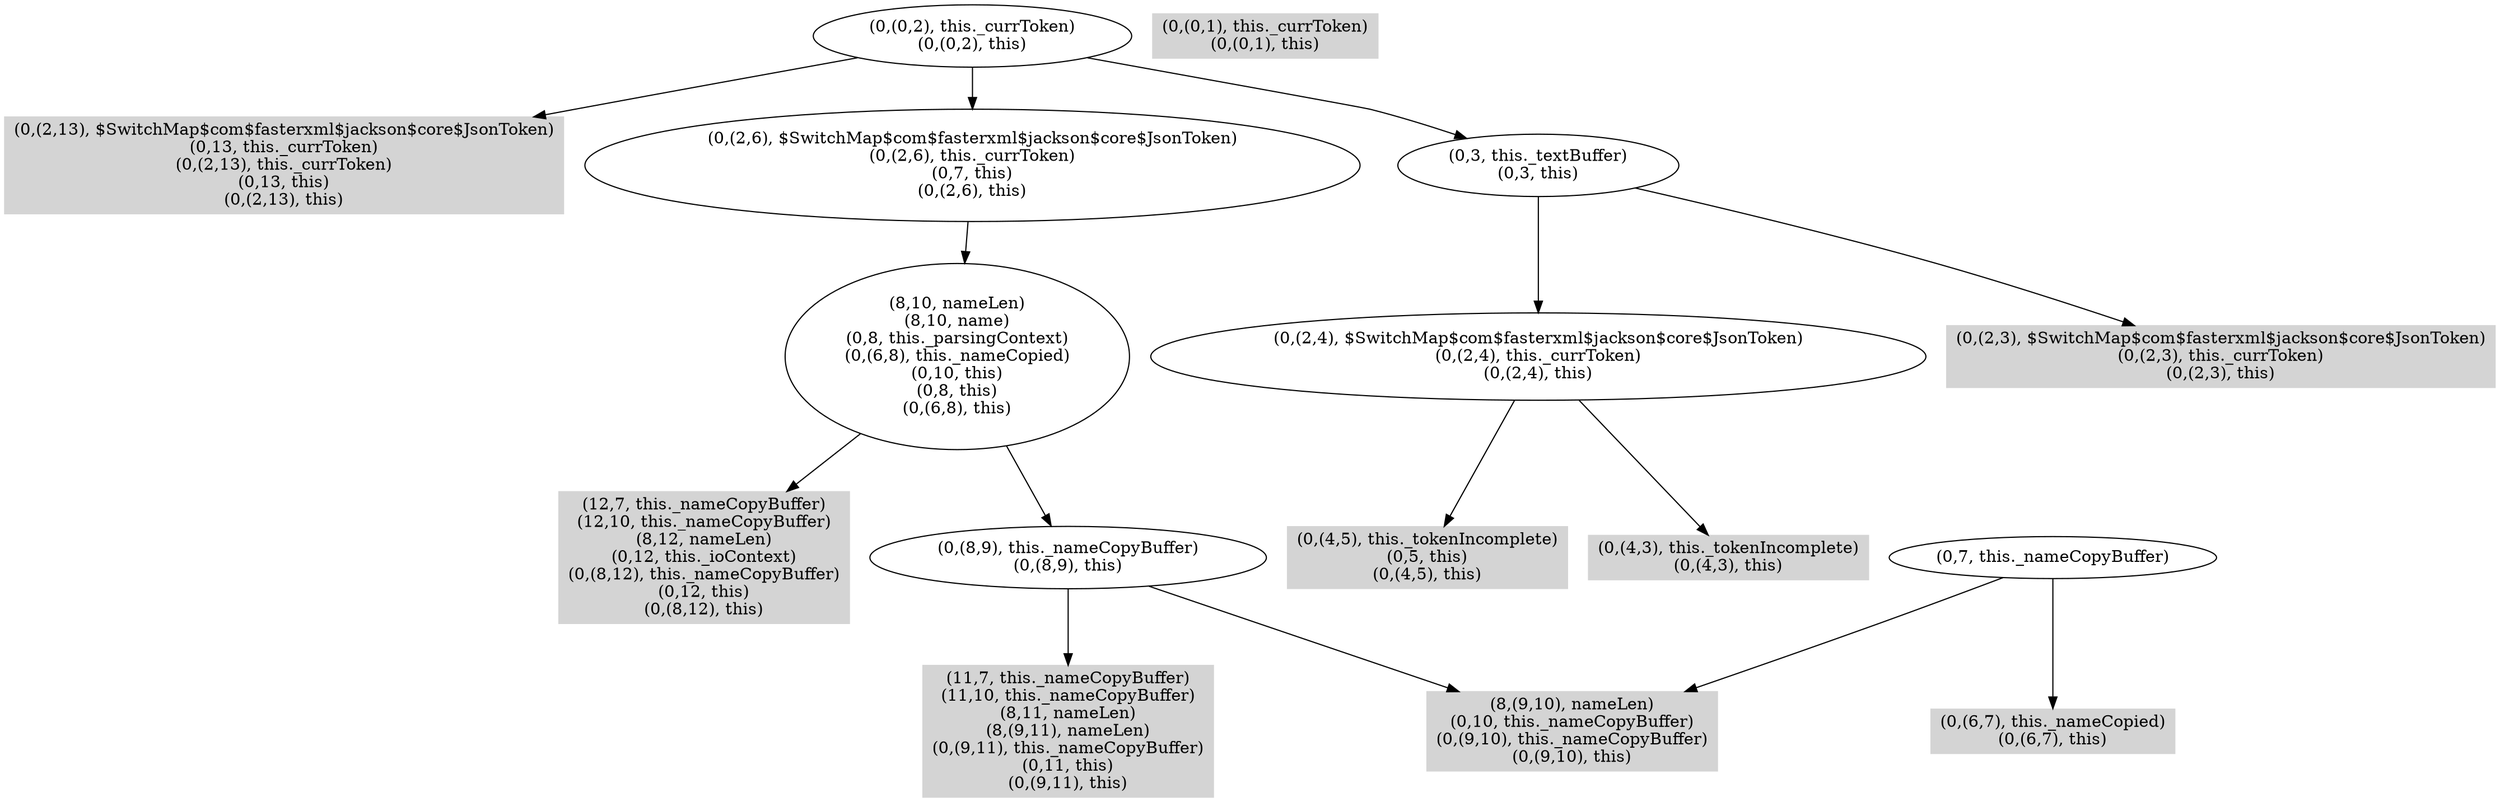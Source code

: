 digraph { 
58 [shape=box,style=filled,color=".0 .0 .83",label="(0,(2,13), $SwitchMap$com$fasterxml$jackson$core$JsonToken)\n(0,13, this._currToken)\n(0,(2,13), this._currToken)\n(0,13, this)\n(0,(2,13), this)"];
59 [shape=box,style=filled,color=".0 .0 .83",label="(12,7, this._nameCopyBuffer)\n(12,10, this._nameCopyBuffer)\n(8,12, nameLen)\n(0,12, this._ioContext)\n(0,(8,12), this._nameCopyBuffer)\n(0,12, this)\n(0,(8,12), this)"];
60 [shape=box,style=filled,color=".0 .0 .83",label="(11,7, this._nameCopyBuffer)\n(11,10, this._nameCopyBuffer)\n(8,11, nameLen)\n(8,(9,11), nameLen)\n(0,(9,11), this._nameCopyBuffer)\n(0,11, this)\n(0,(9,11), this)"];
61 [shape=box,style=filled,color=".0 .0 .83",label="(8,(9,10), nameLen)\n(0,10, this._nameCopyBuffer)\n(0,(9,10), this._nameCopyBuffer)\n(0,(9,10), this)"];
62 [label="(0,(8,9), this._nameCopyBuffer)\n(0,(8,9), this)"];
63 [label="(8,10, nameLen)\n(8,10, name)\n(0,8, this._parsingContext)\n(0,(6,8), this._nameCopied)\n(0,10, this)\n(0,8, this)\n(0,(6,8), this)"];
64 [shape=box,style=filled,color=".0 .0 .83",label="(0,(6,7), this._nameCopied)\n(0,(6,7), this)"];
65 [label="(0,7, this._nameCopyBuffer)"];
66 [label="(0,(2,6), $SwitchMap$com$fasterxml$jackson$core$JsonToken)\n(0,(2,6), this._currToken)\n(0,7, this)\n(0,(2,6), this)"];
67 [shape=box,style=filled,color=".0 .0 .83",label="(0,(4,5), this._tokenIncomplete)\n(0,5, this)\n(0,(4,5), this)"];
68 [shape=box,style=filled,color=".0 .0 .83",label="(0,(4,3), this._tokenIncomplete)\n(0,(4,3), this)"];
69 [label="(0,(2,4), $SwitchMap$com$fasterxml$jackson$core$JsonToken)\n(0,(2,4), this._currToken)\n(0,(2,4), this)"];
70 [shape=box,style=filled,color=".0 .0 .83",label="(0,(2,3), $SwitchMap$com$fasterxml$jackson$core$JsonToken)\n(0,(2,3), this._currToken)\n(0,(2,3), this)"];
71 [label="(0,3, this._textBuffer)\n(0,3, this)"];
72 [label="(0,(0,2), this._currToken)\n(0,(0,2), this)"];
73 [shape=box,style=filled,color=".0 .0 .83",label="(0,(0,1), this._currToken)\n(0,(0,1), this)"];
62 -> 60;
62 -> 61;
63 -> 59;
63 -> 62;
65 -> 61;
65 -> 64;
66 -> 63;
69 -> 67;
69 -> 68;
71 -> 69;
71 -> 70;
72 -> 58;
72 -> 66;
72 -> 71;
}